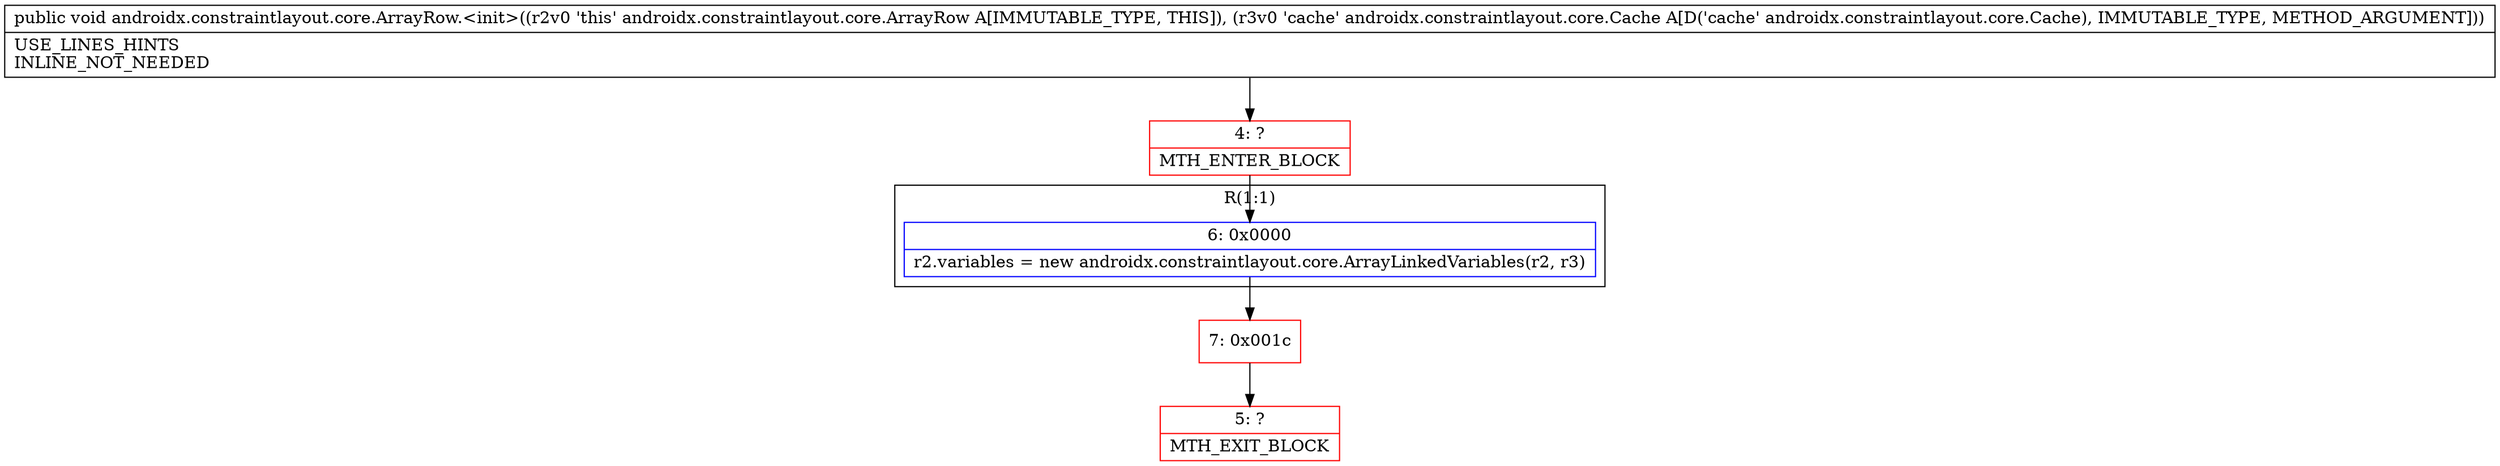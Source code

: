 digraph "CFG forandroidx.constraintlayout.core.ArrayRow.\<init\>(Landroidx\/constraintlayout\/core\/Cache;)V" {
subgraph cluster_Region_1452160792 {
label = "R(1:1)";
node [shape=record,color=blue];
Node_6 [shape=record,label="{6\:\ 0x0000|r2.variables = new androidx.constraintlayout.core.ArrayLinkedVariables(r2, r3)\l}"];
}
Node_4 [shape=record,color=red,label="{4\:\ ?|MTH_ENTER_BLOCK\l}"];
Node_7 [shape=record,color=red,label="{7\:\ 0x001c}"];
Node_5 [shape=record,color=red,label="{5\:\ ?|MTH_EXIT_BLOCK\l}"];
MethodNode[shape=record,label="{public void androidx.constraintlayout.core.ArrayRow.\<init\>((r2v0 'this' androidx.constraintlayout.core.ArrayRow A[IMMUTABLE_TYPE, THIS]), (r3v0 'cache' androidx.constraintlayout.core.Cache A[D('cache' androidx.constraintlayout.core.Cache), IMMUTABLE_TYPE, METHOD_ARGUMENT]))  | USE_LINES_HINTS\lINLINE_NOT_NEEDED\l}"];
MethodNode -> Node_4;Node_6 -> Node_7;
Node_4 -> Node_6;
Node_7 -> Node_5;
}

